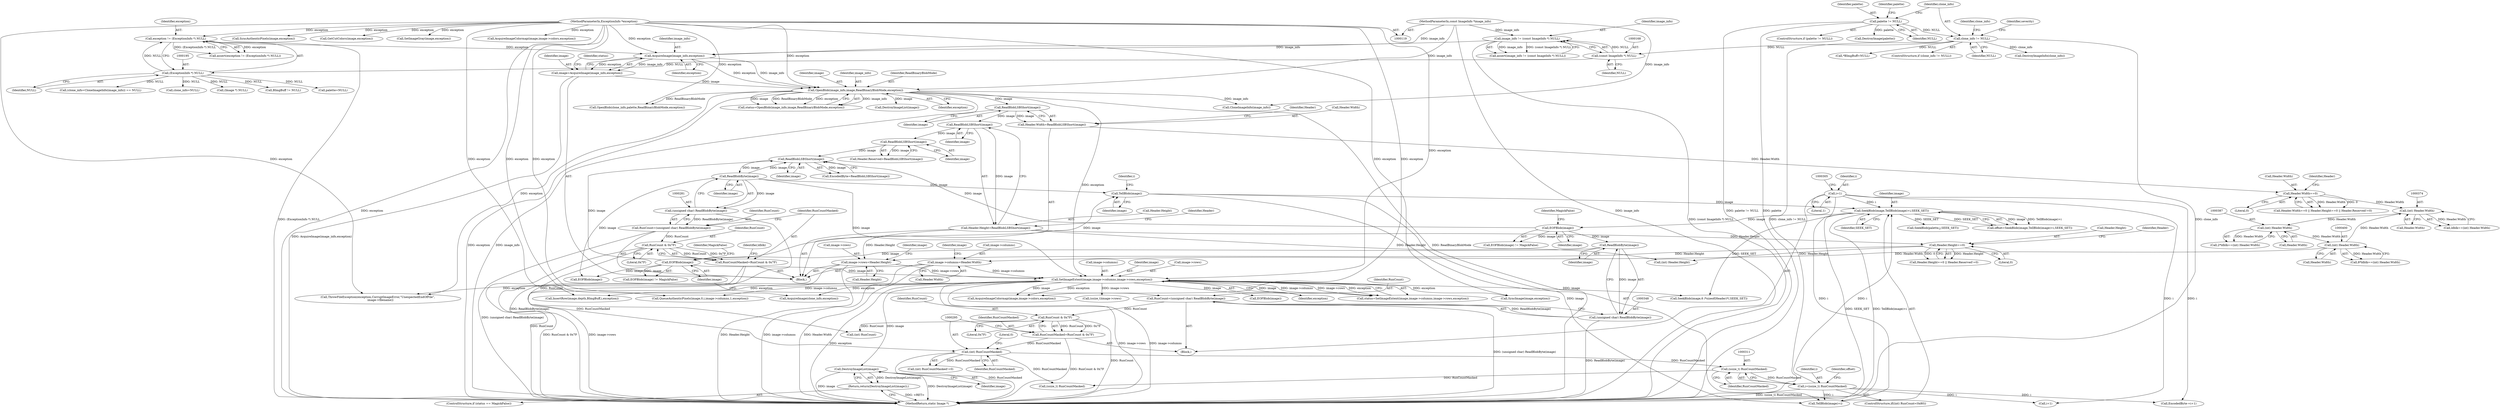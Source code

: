 digraph "0_ImageMagick_cdb383749ef7b68a38891440af8cc23e0115306d@pointer" {
"1000469" [label="(Call,DestroyImageList(image))"];
"1000455" [label="(Call,SetImageExtent(image,image->columns,image->rows,exception))"];
"1000353" [label="(Call,EOFBlob(image))"];
"1000349" [label="(Call,ReadBlobByte(image))"];
"1000331" [label="(Call,EOFBlob(image))"];
"1000315" [label="(Call,SeekBlob(image,TellBlob(image)+i,SEEK_SET))"];
"1000318" [label="(Call,TellBlob(image))"];
"1000282" [label="(Call,ReadBlobByte(image))"];
"1000276" [label="(Call,ReadBlobLSBShort(image))"];
"1000250" [label="(Call,ReadBlobLSBShort(image))"];
"1000244" [label="(Call,ReadBlobLSBShort(image))"];
"1000238" [label="(Call,ReadBlobLSBShort(image))"];
"1000210" [label="(Call,OpenBlob(image_info,image,ReadBinaryBlobMode,exception))"];
"1000205" [label="(Call,AcquireImage(image_info,exception))"];
"1000165" [label="(Call,image_info != (const ImageInfo *) NULL)"];
"1000120" [label="(MethodParameterIn,const ImageInfo *image_info)"];
"1000167" [label="(Call,(const ImageInfo *) NULL)"];
"1000133" [label="(Call,clone_info != NULL)"];
"1000125" [label="(Call,palette != NULL)"];
"1000192" [label="(Call,exception != (ExceptionInfo *) NULL)"];
"1000121" [label="(MethodParameterIn,ExceptionInfo *exception)"];
"1000194" [label="(Call,(ExceptionInfo *) NULL)"];
"1000203" [label="(Call,image=AcquireImage(image_info,exception))"];
"1000308" [label="(Call,i=(ssize_t) RunCountMasked)"];
"1000310" [label="(Call,(ssize_t) RunCountMasked)"];
"1000294" [label="(Call,(int) RunCountMasked)"];
"1000284" [label="(Call,RunCountMasked=RunCount & 0x7F)"];
"1000286" [label="(Call,RunCount & 0x7F)"];
"1000278" [label="(Call,RunCount=(unsigned char) ReadBlobByte(image))"];
"1000280" [label="(Call,(unsigned char) ReadBlobByte(image))"];
"1000357" [label="(Call,RunCountMasked=RunCount & 0x7F)"];
"1000359" [label="(Call,RunCount & 0x7F)"];
"1000345" [label="(Call,RunCount=(unsigned char) ReadBlobByte(image))"];
"1000347" [label="(Call,(unsigned char) ReadBlobByte(image))"];
"1000299" [label="(Call,i=1)"];
"1000415" [label="(Call,image->columns=Header.Width)"];
"1000399" [label="(Call,(int) Header.Width)"];
"1000386" [label="(Call,(int) Header.Width)"];
"1000373" [label="(Call,(int) Header.Width)"];
"1000254" [label="(Call,Header.Width==0)"];
"1000234" [label="(Call,Header.Width=ReadBlobLSBShort(image))"];
"1000422" [label="(Call,image->rows=Header.Height)"];
"1000260" [label="(Call,Header.Height==0)"];
"1000240" [label="(Call,Header.Height=ReadBlobLSBShort(image))"];
"1000468" [label="(Return,return(DestroyImageList(image));)"];
"1000192" [label="(Call,exception != (ExceptionInfo *) NULL)"];
"1000317" [label="(Call,TellBlob(image)+i)"];
"1000309" [label="(Identifier,i)"];
"1000194" [label="(Call,(ExceptionInfo *) NULL)"];
"1000126" [label="(Identifier,palette)"];
"1000255" [label="(Call,Header.Width)"];
"1000347" [label="(Call,(unsigned char) ReadBlobByte(image))"];
"1000277" [label="(Identifier,image)"];
"1000246" [label="(Call,Header.Reserved=ReadBlobLSBShort(image))"];
"1000290" [label="(Identifier,ldblk)"];
"1000346" [label="(Identifier,RunCount)"];
"1000361" [label="(Literal,0x7F)"];
"1000857" [label="(Call,SeekBlob(palette,j,SEEK_SET))"];
"1001040" [label="(Call,AcquireImageColormap(image,image->colors,exception))"];
"1000386" [label="(Call,(int) Header.Width)"];
"1000415" [label="(Call,image->columns=Header.Width)"];
"1000353" [label="(Call,EOFBlob(image))"];
"1000286" [label="(Call,RunCount & 0x7F)"];
"1000165" [label="(Call,image_info != (const ImageInfo *) NULL)"];
"1000213" [label="(Identifier,ReadBinaryBlobMode)"];
"1000287" [label="(Identifier,RunCount)"];
"1000282" [label="(Call,ReadBlobByte(image))"];
"1000259" [label="(Call,Header.Height==0 || Header.Reserved!=0)"];
"1000208" [label="(Call,status=OpenBlob(image_info,image,ReadBinaryBlobMode,exception))"];
"1000239" [label="(Identifier,image)"];
"1000371" [label="(Call,ldblk==(int) Header.Width)"];
"1000352" [label="(Call,EOFBlob(image) != MagickFalse)"];
"1000304" [label="(Call,(int) RunCount)"];
"1000359" [label="(Call,RunCount & 0x7F)"];
"1000258" [label="(Literal,0)"];
"1000267" [label="(Identifier,Header)"];
"1000127" [label="(Identifier,NULL)"];
"1000196" [label="(Identifier,NULL)"];
"1000274" [label="(Call,EncodedByte=ReadBlobLSBShort(image))"];
"1000296" [label="(Identifier,RunCountMasked)"];
"1000124" [label="(ControlStructure,if (palette != NULL))"];
"1001473" [label="(Call,SyncAuthenticPixels(image,exception))"];
"1000360" [label="(Identifier,RunCount)"];
"1000313" [label="(Call,offset=SeekBlob(image,TellBlob(image)+i,SEEK_SET))"];
"1000424" [label="(Identifier,image)"];
"1000456" [label="(Identifier,image)"];
"1000264" [label="(Literal,0)"];
"1000464" [label="(ControlStructure,if (status == MagickFalse))"];
"1000280" [label="(Call,(unsigned char) ReadBlobByte(image))"];
"1000212" [label="(Identifier,image)"];
"1000416" [label="(Call,image->columns)"];
"1000388" [label="(Call,Header.Width)"];
"1000122" [label="(Block,)"];
"1000628" [label="(Call,OpenBlob(clone_info,palette,ReadBinaryBlobMode,exception))"];
"1001317" [label="(Call,GetCutColors(image,exception))"];
"1000472" [label="(Call,(clone_info=CloneImageInfo(image_info)) == NULL)"];
"1000279" [label="(Identifier,RunCount)"];
"1000240" [label="(Call,Header.Height=ReadBlobLSBShort(image))"];
"1000285" [label="(Identifier,RunCountMasked)"];
"1000312" [label="(Identifier,RunCountMasked)"];
"1000235" [label="(Call,Header.Width)"];
"1000278" [label="(Call,RunCount=(unsigned char) ReadBlobByte(image))"];
"1000231" [label="(Call,clone_info=NULL)"];
"1000137" [label="(Identifier,clone_info)"];
"1000375" [label="(Call,Header.Width)"];
"1000125" [label="(Call,palette != NULL)"];
"1000206" [label="(Identifier,image_info)"];
"1000469" [label="(Call,DestroyImageList(image))"];
"1000455" [label="(Call,SetImageExtent(image,image->columns,image->rows,exception))"];
"1000460" [label="(Call,image->rows)"];
"1001417" [label="(Call,QueueAuthenticPixels(image,0,i,image->columns,1,exception))"];
"1000475" [label="(Call,CloneImageInfo(image_info))"];
"1000276" [label="(Call,ReadBlobLSBShort(image))"];
"1000166" [label="(Identifier,image_info)"];
"1000470" [label="(Identifier,image)"];
"1000457" [label="(Call,image->columns)"];
"1000302" [label="(ControlStructure,if((int) RunCount<0x80))"];
"1000315" [label="(Call,SeekBlob(image,TellBlob(image)+i,SEEK_SET))"];
"1000210" [label="(Call,OpenBlob(image_info,image,ReadBinaryBlobMode,exception))"];
"1001407" [label="(Call,(ssize_t)image->rows)"];
"1000169" [label="(Identifier,NULL)"];
"1000419" [label="(Call,Header.Width)"];
"1000431" [label="(Identifier,image)"];
"1001294" [label="(Call,SyncImage(image,exception))"];
"1000373" [label="(Call,(int) Header.Width)"];
"1000426" [label="(Call,Header.Height)"];
"1000205" [label="(Call,AcquireImage(image_info,exception))"];
"1000193" [label="(Identifier,exception)"];
"1000332" [label="(Identifier,image)"];
"1000319" [label="(Identifier,image)"];
"1000222" [label="(Call,DestroyImageList(image))"];
"1000747" [label="(Call,EOFBlob(image))"];
"1000318" [label="(Call,TellBlob(image))"];
"1000141" [label="(Identifier,severity)"];
"1000138" [label="(Call,DestroyImageInfo(clone_info))"];
"1000130" [label="(Call,DestroyImage(palette))"];
"1000191" [label="(Call,assert(exception != (ExceptionInfo *) NULL))"];
"1000316" [label="(Identifier,image)"];
"1000241" [label="(Call,Header.Height)"];
"1000135" [label="(Identifier,NULL)"];
"1000253" [label="(Call,Header.Width==0 || Header.Height==0 || Header.Reserved!=0)"];
"1000250" [label="(Call,ReadBlobLSBShort(image))"];
"1000133" [label="(Call,clone_info != NULL)"];
"1000245" [label="(Identifier,image)"];
"1000288" [label="(Literal,0x7F)"];
"1000357" [label="(Call,RunCountMasked=RunCount & 0x7F)"];
"1000159" [label="(Call,*BImgBuff=NULL)"];
"1001310" [label="(Call,SetImageGray(image,exception))"];
"1000308" [label="(Call,i=(ssize_t) RunCountMasked)"];
"1000299" [label="(Call,i=1)"];
"1000350" [label="(Identifier,image)"];
"1000331" [label="(Call,EOFBlob(image))"];
"1001510" [label="(Call,ThrowFileException(exception,CorruptImageError,\"UnexpectedEndOfFile\",\n      image->filename))"];
"1000330" [label="(Call,EOFBlob(image) != MagickFalse)"];
"1000297" [label="(Literal,0)"];
"1000294" [label="(Call,(int) RunCountMasked)"];
"1000132" [label="(ControlStructure,if (clone_info != NULL))"];
"1000225" [label="(Call,(Image *) NULL)"];
"1001286" [label="(Call,InsertRow(image,depth,BImgBuff,i,exception))"];
"1000463" [label="(Identifier,exception)"];
"1000349" [label="(Call,ReadBlobByte(image))"];
"1000298" [label="(Block,)"];
"1000209" [label="(Identifier,status)"];
"1000382" [label="(Call,2*ldblk==(int) Header.Width)"];
"1000770" [label="(Call,AcquireImageColormap(image,image->colors,exception))"];
"1001524" [label="(MethodReturn,static Image *)"];
"1000355" [label="(Identifier,MagickFalse)"];
"1000401" [label="(Call,Header.Width)"];
"1000468" [label="(Return,return(DestroyImageList(image));)"];
"1000422" [label="(Call,image->rows=Header.Height)"];
"1000333" [label="(Identifier,MagickFalse)"];
"1000211" [label="(Identifier,image_info)"];
"1000262" [label="(Identifier,Header)"];
"1000234" [label="(Call,Header.Width=ReadBlobLSBShort(image))"];
"1000621" [label="(Call,AcquireImage(clone_info,exception))"];
"1000354" [label="(Identifier,image)"];
"1000238" [label="(Call,ReadBlobLSBShort(image))"];
"1000214" [label="(Identifier,exception)"];
"1000261" [label="(Call,Header.Height)"];
"1000314" [label="(Identifier,offset)"];
"1001480" [label="(Call,BImgBuff != NULL)"];
"1001172" [label="(Call,(int) Header.Height)"];
"1000310" [label="(Call,(ssize_t) RunCountMasked)"];
"1000251" [label="(Identifier,image)"];
"1000134" [label="(Identifier,clone_info)"];
"1000283" [label="(Identifier,image)"];
"1000254" [label="(Call,Header.Width==0)"];
"1000242" [label="(Identifier,Header)"];
"1000284" [label="(Call,RunCountMasked=RunCount & 0x7F)"];
"1000453" [label="(Call,status=SetImageExtent(image,image->columns,image->rows,exception))"];
"1000121" [label="(MethodParameterIn,ExceptionInfo *exception)"];
"1000301" [label="(Literal,1)"];
"1000399" [label="(Call,(int) Header.Width)"];
"1000337" [label="(Call,i+1)"];
"1000120" [label="(MethodParameterIn,const ImageInfo *image_info)"];
"1000244" [label="(Call,ReadBlobLSBShort(image))"];
"1000335" [label="(Call,EncodedByte-=i+1)"];
"1001507" [label="(Call,EOFBlob(image))"];
"1000358" [label="(Identifier,RunCountMasked)"];
"1000164" [label="(Call,assert(image_info != (const ImageInfo *) NULL))"];
"1001132" [label="(Call,SeekBlob(image,6 /*sizeof(Header)*/,SEEK_SET))"];
"1000300" [label="(Identifier,i)"];
"1000129" [label="(Identifier,palette)"];
"1000320" [label="(Identifier,i)"];
"1000345" [label="(Call,RunCount=(unsigned char) ReadBlobByte(image))"];
"1000321" [label="(Identifier,SEEK_SET)"];
"1000423" [label="(Call,image->rows)"];
"1000260" [label="(Call,Header.Height==0)"];
"1000248" [label="(Identifier,Header)"];
"1000207" [label="(Identifier,exception)"];
"1000203" [label="(Call,image=AcquireImage(image_info,exception))"];
"1000204" [label="(Identifier,image)"];
"1000293" [label="(Call,(int) RunCountMasked!=0)"];
"1000342" [label="(Call,(ssize_t) RunCountMasked)"];
"1000167" [label="(Call,(const ImageInfo *) NULL)"];
"1000395" [label="(Call,8*ldblk==(int) Header.Width)"];
"1000228" [label="(Call,palette=NULL)"];
"1000469" -> "1000468"  [label="AST: "];
"1000469" -> "1000470"  [label="CFG: "];
"1000470" -> "1000469"  [label="AST: "];
"1000468" -> "1000469"  [label="CFG: "];
"1000469" -> "1001524"  [label="DDG: DestroyImageList(image)"];
"1000469" -> "1001524"  [label="DDG: image"];
"1000469" -> "1000468"  [label="DDG: DestroyImageList(image)"];
"1000455" -> "1000469"  [label="DDG: image"];
"1000455" -> "1000453"  [label="AST: "];
"1000455" -> "1000463"  [label="CFG: "];
"1000456" -> "1000455"  [label="AST: "];
"1000457" -> "1000455"  [label="AST: "];
"1000460" -> "1000455"  [label="AST: "];
"1000463" -> "1000455"  [label="AST: "];
"1000453" -> "1000455"  [label="CFG: "];
"1000455" -> "1001524"  [label="DDG: image->rows"];
"1000455" -> "1001524"  [label="DDG: image->columns"];
"1000455" -> "1001524"  [label="DDG: exception"];
"1000455" -> "1000453"  [label="DDG: image"];
"1000455" -> "1000453"  [label="DDG: image->columns"];
"1000455" -> "1000453"  [label="DDG: image->rows"];
"1000455" -> "1000453"  [label="DDG: exception"];
"1000353" -> "1000455"  [label="DDG: image"];
"1000282" -> "1000455"  [label="DDG: image"];
"1000415" -> "1000455"  [label="DDG: image->columns"];
"1000422" -> "1000455"  [label="DDG: image->rows"];
"1000210" -> "1000455"  [label="DDG: exception"];
"1000121" -> "1000455"  [label="DDG: exception"];
"1000455" -> "1000621"  [label="DDG: exception"];
"1000455" -> "1000747"  [label="DDG: image"];
"1000455" -> "1001040"  [label="DDG: image"];
"1000455" -> "1001040"  [label="DDG: exception"];
"1000455" -> "1001132"  [label="DDG: image"];
"1000455" -> "1001286"  [label="DDG: exception"];
"1000455" -> "1001294"  [label="DDG: exception"];
"1000455" -> "1001407"  [label="DDG: image->rows"];
"1000455" -> "1001417"  [label="DDG: image->columns"];
"1000455" -> "1001510"  [label="DDG: exception"];
"1000353" -> "1000352"  [label="AST: "];
"1000353" -> "1000354"  [label="CFG: "];
"1000354" -> "1000353"  [label="AST: "];
"1000355" -> "1000353"  [label="CFG: "];
"1000353" -> "1000276"  [label="DDG: image"];
"1000353" -> "1000318"  [label="DDG: image"];
"1000353" -> "1000352"  [label="DDG: image"];
"1000349" -> "1000353"  [label="DDG: image"];
"1000353" -> "1001507"  [label="DDG: image"];
"1000349" -> "1000347"  [label="AST: "];
"1000349" -> "1000350"  [label="CFG: "];
"1000350" -> "1000349"  [label="AST: "];
"1000347" -> "1000349"  [label="CFG: "];
"1000349" -> "1000347"  [label="DDG: image"];
"1000331" -> "1000349"  [label="DDG: image"];
"1000331" -> "1000330"  [label="AST: "];
"1000331" -> "1000332"  [label="CFG: "];
"1000332" -> "1000331"  [label="AST: "];
"1000333" -> "1000331"  [label="CFG: "];
"1000331" -> "1000276"  [label="DDG: image"];
"1000331" -> "1000330"  [label="DDG: image"];
"1000315" -> "1000331"  [label="DDG: image"];
"1000315" -> "1000313"  [label="AST: "];
"1000315" -> "1000321"  [label="CFG: "];
"1000316" -> "1000315"  [label="AST: "];
"1000317" -> "1000315"  [label="AST: "];
"1000321" -> "1000315"  [label="AST: "];
"1000313" -> "1000315"  [label="CFG: "];
"1000315" -> "1001524"  [label="DDG: SEEK_SET"];
"1000315" -> "1001524"  [label="DDG: TellBlob(image)+i"];
"1000315" -> "1000313"  [label="DDG: image"];
"1000315" -> "1000313"  [label="DDG: TellBlob(image)+i"];
"1000315" -> "1000313"  [label="DDG: SEEK_SET"];
"1000318" -> "1000315"  [label="DDG: image"];
"1000308" -> "1000315"  [label="DDG: i"];
"1000299" -> "1000315"  [label="DDG: i"];
"1000315" -> "1000857"  [label="DDG: SEEK_SET"];
"1000315" -> "1001132"  [label="DDG: SEEK_SET"];
"1000318" -> "1000317"  [label="AST: "];
"1000318" -> "1000319"  [label="CFG: "];
"1000319" -> "1000318"  [label="AST: "];
"1000320" -> "1000318"  [label="CFG: "];
"1000318" -> "1000317"  [label="DDG: image"];
"1000282" -> "1000318"  [label="DDG: image"];
"1000282" -> "1000280"  [label="AST: "];
"1000282" -> "1000283"  [label="CFG: "];
"1000283" -> "1000282"  [label="AST: "];
"1000280" -> "1000282"  [label="CFG: "];
"1000282" -> "1000276"  [label="DDG: image"];
"1000282" -> "1000280"  [label="DDG: image"];
"1000276" -> "1000282"  [label="DDG: image"];
"1000282" -> "1001507"  [label="DDG: image"];
"1000276" -> "1000274"  [label="AST: "];
"1000276" -> "1000277"  [label="CFG: "];
"1000277" -> "1000276"  [label="AST: "];
"1000274" -> "1000276"  [label="CFG: "];
"1000276" -> "1000274"  [label="DDG: image"];
"1000250" -> "1000276"  [label="DDG: image"];
"1000250" -> "1000246"  [label="AST: "];
"1000250" -> "1000251"  [label="CFG: "];
"1000251" -> "1000250"  [label="AST: "];
"1000246" -> "1000250"  [label="CFG: "];
"1000250" -> "1000246"  [label="DDG: image"];
"1000244" -> "1000250"  [label="DDG: image"];
"1000244" -> "1000240"  [label="AST: "];
"1000244" -> "1000245"  [label="CFG: "];
"1000245" -> "1000244"  [label="AST: "];
"1000240" -> "1000244"  [label="CFG: "];
"1000244" -> "1000240"  [label="DDG: image"];
"1000238" -> "1000244"  [label="DDG: image"];
"1000238" -> "1000234"  [label="AST: "];
"1000238" -> "1000239"  [label="CFG: "];
"1000239" -> "1000238"  [label="AST: "];
"1000234" -> "1000238"  [label="CFG: "];
"1000238" -> "1000234"  [label="DDG: image"];
"1000210" -> "1000238"  [label="DDG: image"];
"1000210" -> "1000208"  [label="AST: "];
"1000210" -> "1000214"  [label="CFG: "];
"1000211" -> "1000210"  [label="AST: "];
"1000212" -> "1000210"  [label="AST: "];
"1000213" -> "1000210"  [label="AST: "];
"1000214" -> "1000210"  [label="AST: "];
"1000208" -> "1000210"  [label="CFG: "];
"1000210" -> "1001524"  [label="DDG: exception"];
"1000210" -> "1001524"  [label="DDG: image_info"];
"1000210" -> "1001524"  [label="DDG: ReadBinaryBlobMode"];
"1000210" -> "1000208"  [label="DDG: image_info"];
"1000210" -> "1000208"  [label="DDG: image"];
"1000210" -> "1000208"  [label="DDG: ReadBinaryBlobMode"];
"1000210" -> "1000208"  [label="DDG: exception"];
"1000205" -> "1000210"  [label="DDG: image_info"];
"1000205" -> "1000210"  [label="DDG: exception"];
"1000120" -> "1000210"  [label="DDG: image_info"];
"1000203" -> "1000210"  [label="DDG: image"];
"1000121" -> "1000210"  [label="DDG: exception"];
"1000210" -> "1000222"  [label="DDG: image"];
"1000210" -> "1000475"  [label="DDG: image_info"];
"1000210" -> "1000628"  [label="DDG: ReadBinaryBlobMode"];
"1000210" -> "1001510"  [label="DDG: exception"];
"1000205" -> "1000203"  [label="AST: "];
"1000205" -> "1000207"  [label="CFG: "];
"1000206" -> "1000205"  [label="AST: "];
"1000207" -> "1000205"  [label="AST: "];
"1000203" -> "1000205"  [label="CFG: "];
"1000205" -> "1000203"  [label="DDG: image_info"];
"1000205" -> "1000203"  [label="DDG: exception"];
"1000165" -> "1000205"  [label="DDG: image_info"];
"1000120" -> "1000205"  [label="DDG: image_info"];
"1000192" -> "1000205"  [label="DDG: exception"];
"1000121" -> "1000205"  [label="DDG: exception"];
"1000165" -> "1000164"  [label="AST: "];
"1000165" -> "1000167"  [label="CFG: "];
"1000166" -> "1000165"  [label="AST: "];
"1000167" -> "1000165"  [label="AST: "];
"1000164" -> "1000165"  [label="CFG: "];
"1000165" -> "1001524"  [label="DDG: (const ImageInfo *) NULL"];
"1000165" -> "1000164"  [label="DDG: image_info"];
"1000165" -> "1000164"  [label="DDG: (const ImageInfo *) NULL"];
"1000120" -> "1000165"  [label="DDG: image_info"];
"1000167" -> "1000165"  [label="DDG: NULL"];
"1000120" -> "1000119"  [label="AST: "];
"1000120" -> "1001524"  [label="DDG: image_info"];
"1000120" -> "1000475"  [label="DDG: image_info"];
"1000167" -> "1000169"  [label="CFG: "];
"1000168" -> "1000167"  [label="AST: "];
"1000169" -> "1000167"  [label="AST: "];
"1000133" -> "1000167"  [label="DDG: NULL"];
"1000167" -> "1000194"  [label="DDG: NULL"];
"1000133" -> "1000132"  [label="AST: "];
"1000133" -> "1000135"  [label="CFG: "];
"1000134" -> "1000133"  [label="AST: "];
"1000135" -> "1000133"  [label="AST: "];
"1000137" -> "1000133"  [label="CFG: "];
"1000141" -> "1000133"  [label="CFG: "];
"1000133" -> "1001524"  [label="DDG: clone_info"];
"1000133" -> "1001524"  [label="DDG: clone_info != NULL"];
"1000125" -> "1000133"  [label="DDG: NULL"];
"1000133" -> "1000138"  [label="DDG: clone_info"];
"1000133" -> "1000159"  [label="DDG: NULL"];
"1000125" -> "1000124"  [label="AST: "];
"1000125" -> "1000127"  [label="CFG: "];
"1000126" -> "1000125"  [label="AST: "];
"1000127" -> "1000125"  [label="AST: "];
"1000129" -> "1000125"  [label="CFG: "];
"1000134" -> "1000125"  [label="CFG: "];
"1000125" -> "1001524"  [label="DDG: palette"];
"1000125" -> "1001524"  [label="DDG: palette != NULL"];
"1000125" -> "1000130"  [label="DDG: palette"];
"1000192" -> "1000191"  [label="AST: "];
"1000192" -> "1000194"  [label="CFG: "];
"1000193" -> "1000192"  [label="AST: "];
"1000194" -> "1000192"  [label="AST: "];
"1000191" -> "1000192"  [label="CFG: "];
"1000192" -> "1001524"  [label="DDG: (ExceptionInfo *) NULL"];
"1000192" -> "1000191"  [label="DDG: exception"];
"1000192" -> "1000191"  [label="DDG: (ExceptionInfo *) NULL"];
"1000121" -> "1000192"  [label="DDG: exception"];
"1000194" -> "1000192"  [label="DDG: NULL"];
"1000121" -> "1000119"  [label="AST: "];
"1000121" -> "1001524"  [label="DDG: exception"];
"1000121" -> "1000621"  [label="DDG: exception"];
"1000121" -> "1000628"  [label="DDG: exception"];
"1000121" -> "1000770"  [label="DDG: exception"];
"1000121" -> "1001040"  [label="DDG: exception"];
"1000121" -> "1001286"  [label="DDG: exception"];
"1000121" -> "1001294"  [label="DDG: exception"];
"1000121" -> "1001310"  [label="DDG: exception"];
"1000121" -> "1001317"  [label="DDG: exception"];
"1000121" -> "1001417"  [label="DDG: exception"];
"1000121" -> "1001473"  [label="DDG: exception"];
"1000121" -> "1001510"  [label="DDG: exception"];
"1000194" -> "1000196"  [label="CFG: "];
"1000195" -> "1000194"  [label="AST: "];
"1000196" -> "1000194"  [label="AST: "];
"1000194" -> "1000225"  [label="DDG: NULL"];
"1000194" -> "1000228"  [label="DDG: NULL"];
"1000194" -> "1000231"  [label="DDG: NULL"];
"1000194" -> "1000472"  [label="DDG: NULL"];
"1000194" -> "1001480"  [label="DDG: NULL"];
"1000203" -> "1000122"  [label="AST: "];
"1000204" -> "1000203"  [label="AST: "];
"1000209" -> "1000203"  [label="CFG: "];
"1000203" -> "1001524"  [label="DDG: AcquireImage(image_info,exception)"];
"1000308" -> "1000302"  [label="AST: "];
"1000308" -> "1000310"  [label="CFG: "];
"1000309" -> "1000308"  [label="AST: "];
"1000310" -> "1000308"  [label="AST: "];
"1000314" -> "1000308"  [label="CFG: "];
"1000308" -> "1001524"  [label="DDG: (ssize_t) RunCountMasked"];
"1000310" -> "1000308"  [label="DDG: RunCountMasked"];
"1000308" -> "1000317"  [label="DDG: i"];
"1000308" -> "1000335"  [label="DDG: i"];
"1000308" -> "1000337"  [label="DDG: i"];
"1000310" -> "1000312"  [label="CFG: "];
"1000311" -> "1000310"  [label="AST: "];
"1000312" -> "1000310"  [label="AST: "];
"1000294" -> "1000310"  [label="DDG: RunCountMasked"];
"1000310" -> "1000342"  [label="DDG: RunCountMasked"];
"1000294" -> "1000293"  [label="AST: "];
"1000294" -> "1000296"  [label="CFG: "];
"1000295" -> "1000294"  [label="AST: "];
"1000296" -> "1000294"  [label="AST: "];
"1000297" -> "1000294"  [label="CFG: "];
"1000294" -> "1001524"  [label="DDG: RunCountMasked"];
"1000294" -> "1000293"  [label="DDG: RunCountMasked"];
"1000284" -> "1000294"  [label="DDG: RunCountMasked"];
"1000357" -> "1000294"  [label="DDG: RunCountMasked"];
"1000294" -> "1000342"  [label="DDG: RunCountMasked"];
"1000284" -> "1000122"  [label="AST: "];
"1000284" -> "1000286"  [label="CFG: "];
"1000285" -> "1000284"  [label="AST: "];
"1000286" -> "1000284"  [label="AST: "];
"1000290" -> "1000284"  [label="CFG: "];
"1000284" -> "1001524"  [label="DDG: RunCount & 0x7F"];
"1000286" -> "1000284"  [label="DDG: RunCount"];
"1000286" -> "1000284"  [label="DDG: 0x7F"];
"1000286" -> "1000288"  [label="CFG: "];
"1000287" -> "1000286"  [label="AST: "];
"1000288" -> "1000286"  [label="AST: "];
"1000286" -> "1001524"  [label="DDG: RunCount"];
"1000278" -> "1000286"  [label="DDG: RunCount"];
"1000286" -> "1000304"  [label="DDG: RunCount"];
"1000278" -> "1000122"  [label="AST: "];
"1000278" -> "1000280"  [label="CFG: "];
"1000279" -> "1000278"  [label="AST: "];
"1000280" -> "1000278"  [label="AST: "];
"1000285" -> "1000278"  [label="CFG: "];
"1000278" -> "1001524"  [label="DDG: (unsigned char) ReadBlobByte(image)"];
"1000280" -> "1000278"  [label="DDG: ReadBlobByte(image)"];
"1000281" -> "1000280"  [label="AST: "];
"1000280" -> "1001524"  [label="DDG: ReadBlobByte(image)"];
"1000357" -> "1000298"  [label="AST: "];
"1000357" -> "1000359"  [label="CFG: "];
"1000358" -> "1000357"  [label="AST: "];
"1000359" -> "1000357"  [label="AST: "];
"1000295" -> "1000357"  [label="CFG: "];
"1000357" -> "1001524"  [label="DDG: RunCount & 0x7F"];
"1000359" -> "1000357"  [label="DDG: RunCount"];
"1000359" -> "1000357"  [label="DDG: 0x7F"];
"1000359" -> "1000361"  [label="CFG: "];
"1000360" -> "1000359"  [label="AST: "];
"1000361" -> "1000359"  [label="AST: "];
"1000359" -> "1001524"  [label="DDG: RunCount"];
"1000359" -> "1000304"  [label="DDG: RunCount"];
"1000345" -> "1000359"  [label="DDG: RunCount"];
"1000345" -> "1000298"  [label="AST: "];
"1000345" -> "1000347"  [label="CFG: "];
"1000346" -> "1000345"  [label="AST: "];
"1000347" -> "1000345"  [label="AST: "];
"1000354" -> "1000345"  [label="CFG: "];
"1000345" -> "1001524"  [label="DDG: (unsigned char) ReadBlobByte(image)"];
"1000347" -> "1000345"  [label="DDG: ReadBlobByte(image)"];
"1000348" -> "1000347"  [label="AST: "];
"1000347" -> "1001524"  [label="DDG: ReadBlobByte(image)"];
"1000299" -> "1000298"  [label="AST: "];
"1000299" -> "1000301"  [label="CFG: "];
"1000300" -> "1000299"  [label="AST: "];
"1000301" -> "1000299"  [label="AST: "];
"1000305" -> "1000299"  [label="CFG: "];
"1000299" -> "1000317"  [label="DDG: i"];
"1000299" -> "1000335"  [label="DDG: i"];
"1000299" -> "1000337"  [label="DDG: i"];
"1000415" -> "1000122"  [label="AST: "];
"1000415" -> "1000419"  [label="CFG: "];
"1000416" -> "1000415"  [label="AST: "];
"1000419" -> "1000415"  [label="AST: "];
"1000424" -> "1000415"  [label="CFG: "];
"1000415" -> "1001524"  [label="DDG: image->columns"];
"1000415" -> "1001524"  [label="DDG: Header.Width"];
"1000399" -> "1000415"  [label="DDG: Header.Width"];
"1000399" -> "1000395"  [label="AST: "];
"1000399" -> "1000401"  [label="CFG: "];
"1000400" -> "1000399"  [label="AST: "];
"1000401" -> "1000399"  [label="AST: "];
"1000395" -> "1000399"  [label="CFG: "];
"1000399" -> "1000373"  [label="DDG: Header.Width"];
"1000399" -> "1000395"  [label="DDG: Header.Width"];
"1000386" -> "1000399"  [label="DDG: Header.Width"];
"1000386" -> "1000382"  [label="AST: "];
"1000386" -> "1000388"  [label="CFG: "];
"1000387" -> "1000386"  [label="AST: "];
"1000388" -> "1000386"  [label="AST: "];
"1000382" -> "1000386"  [label="CFG: "];
"1000386" -> "1000382"  [label="DDG: Header.Width"];
"1000373" -> "1000386"  [label="DDG: Header.Width"];
"1000373" -> "1000371"  [label="AST: "];
"1000373" -> "1000375"  [label="CFG: "];
"1000374" -> "1000373"  [label="AST: "];
"1000375" -> "1000373"  [label="AST: "];
"1000371" -> "1000373"  [label="CFG: "];
"1000373" -> "1000371"  [label="DDG: Header.Width"];
"1000254" -> "1000373"  [label="DDG: Header.Width"];
"1000254" -> "1000253"  [label="AST: "];
"1000254" -> "1000258"  [label="CFG: "];
"1000255" -> "1000254"  [label="AST: "];
"1000258" -> "1000254"  [label="AST: "];
"1000262" -> "1000254"  [label="CFG: "];
"1000253" -> "1000254"  [label="CFG: "];
"1000254" -> "1000253"  [label="DDG: Header.Width"];
"1000254" -> "1000253"  [label="DDG: 0"];
"1000234" -> "1000254"  [label="DDG: Header.Width"];
"1000234" -> "1000122"  [label="AST: "];
"1000235" -> "1000234"  [label="AST: "];
"1000242" -> "1000234"  [label="CFG: "];
"1000422" -> "1000122"  [label="AST: "];
"1000422" -> "1000426"  [label="CFG: "];
"1000423" -> "1000422"  [label="AST: "];
"1000426" -> "1000422"  [label="AST: "];
"1000431" -> "1000422"  [label="CFG: "];
"1000422" -> "1001524"  [label="DDG: Header.Height"];
"1000422" -> "1001524"  [label="DDG: image->rows"];
"1000260" -> "1000422"  [label="DDG: Header.Height"];
"1000240" -> "1000422"  [label="DDG: Header.Height"];
"1000260" -> "1000259"  [label="AST: "];
"1000260" -> "1000264"  [label="CFG: "];
"1000261" -> "1000260"  [label="AST: "];
"1000264" -> "1000260"  [label="AST: "];
"1000267" -> "1000260"  [label="CFG: "];
"1000259" -> "1000260"  [label="CFG: "];
"1000260" -> "1000259"  [label="DDG: Header.Height"];
"1000260" -> "1000259"  [label="DDG: 0"];
"1000240" -> "1000260"  [label="DDG: Header.Height"];
"1000260" -> "1001172"  [label="DDG: Header.Height"];
"1000240" -> "1000122"  [label="AST: "];
"1000241" -> "1000240"  [label="AST: "];
"1000248" -> "1000240"  [label="CFG: "];
"1000240" -> "1001172"  [label="DDG: Header.Height"];
"1000468" -> "1000464"  [label="AST: "];
"1001524" -> "1000468"  [label="CFG: "];
"1000468" -> "1001524"  [label="DDG: <RET>"];
}
